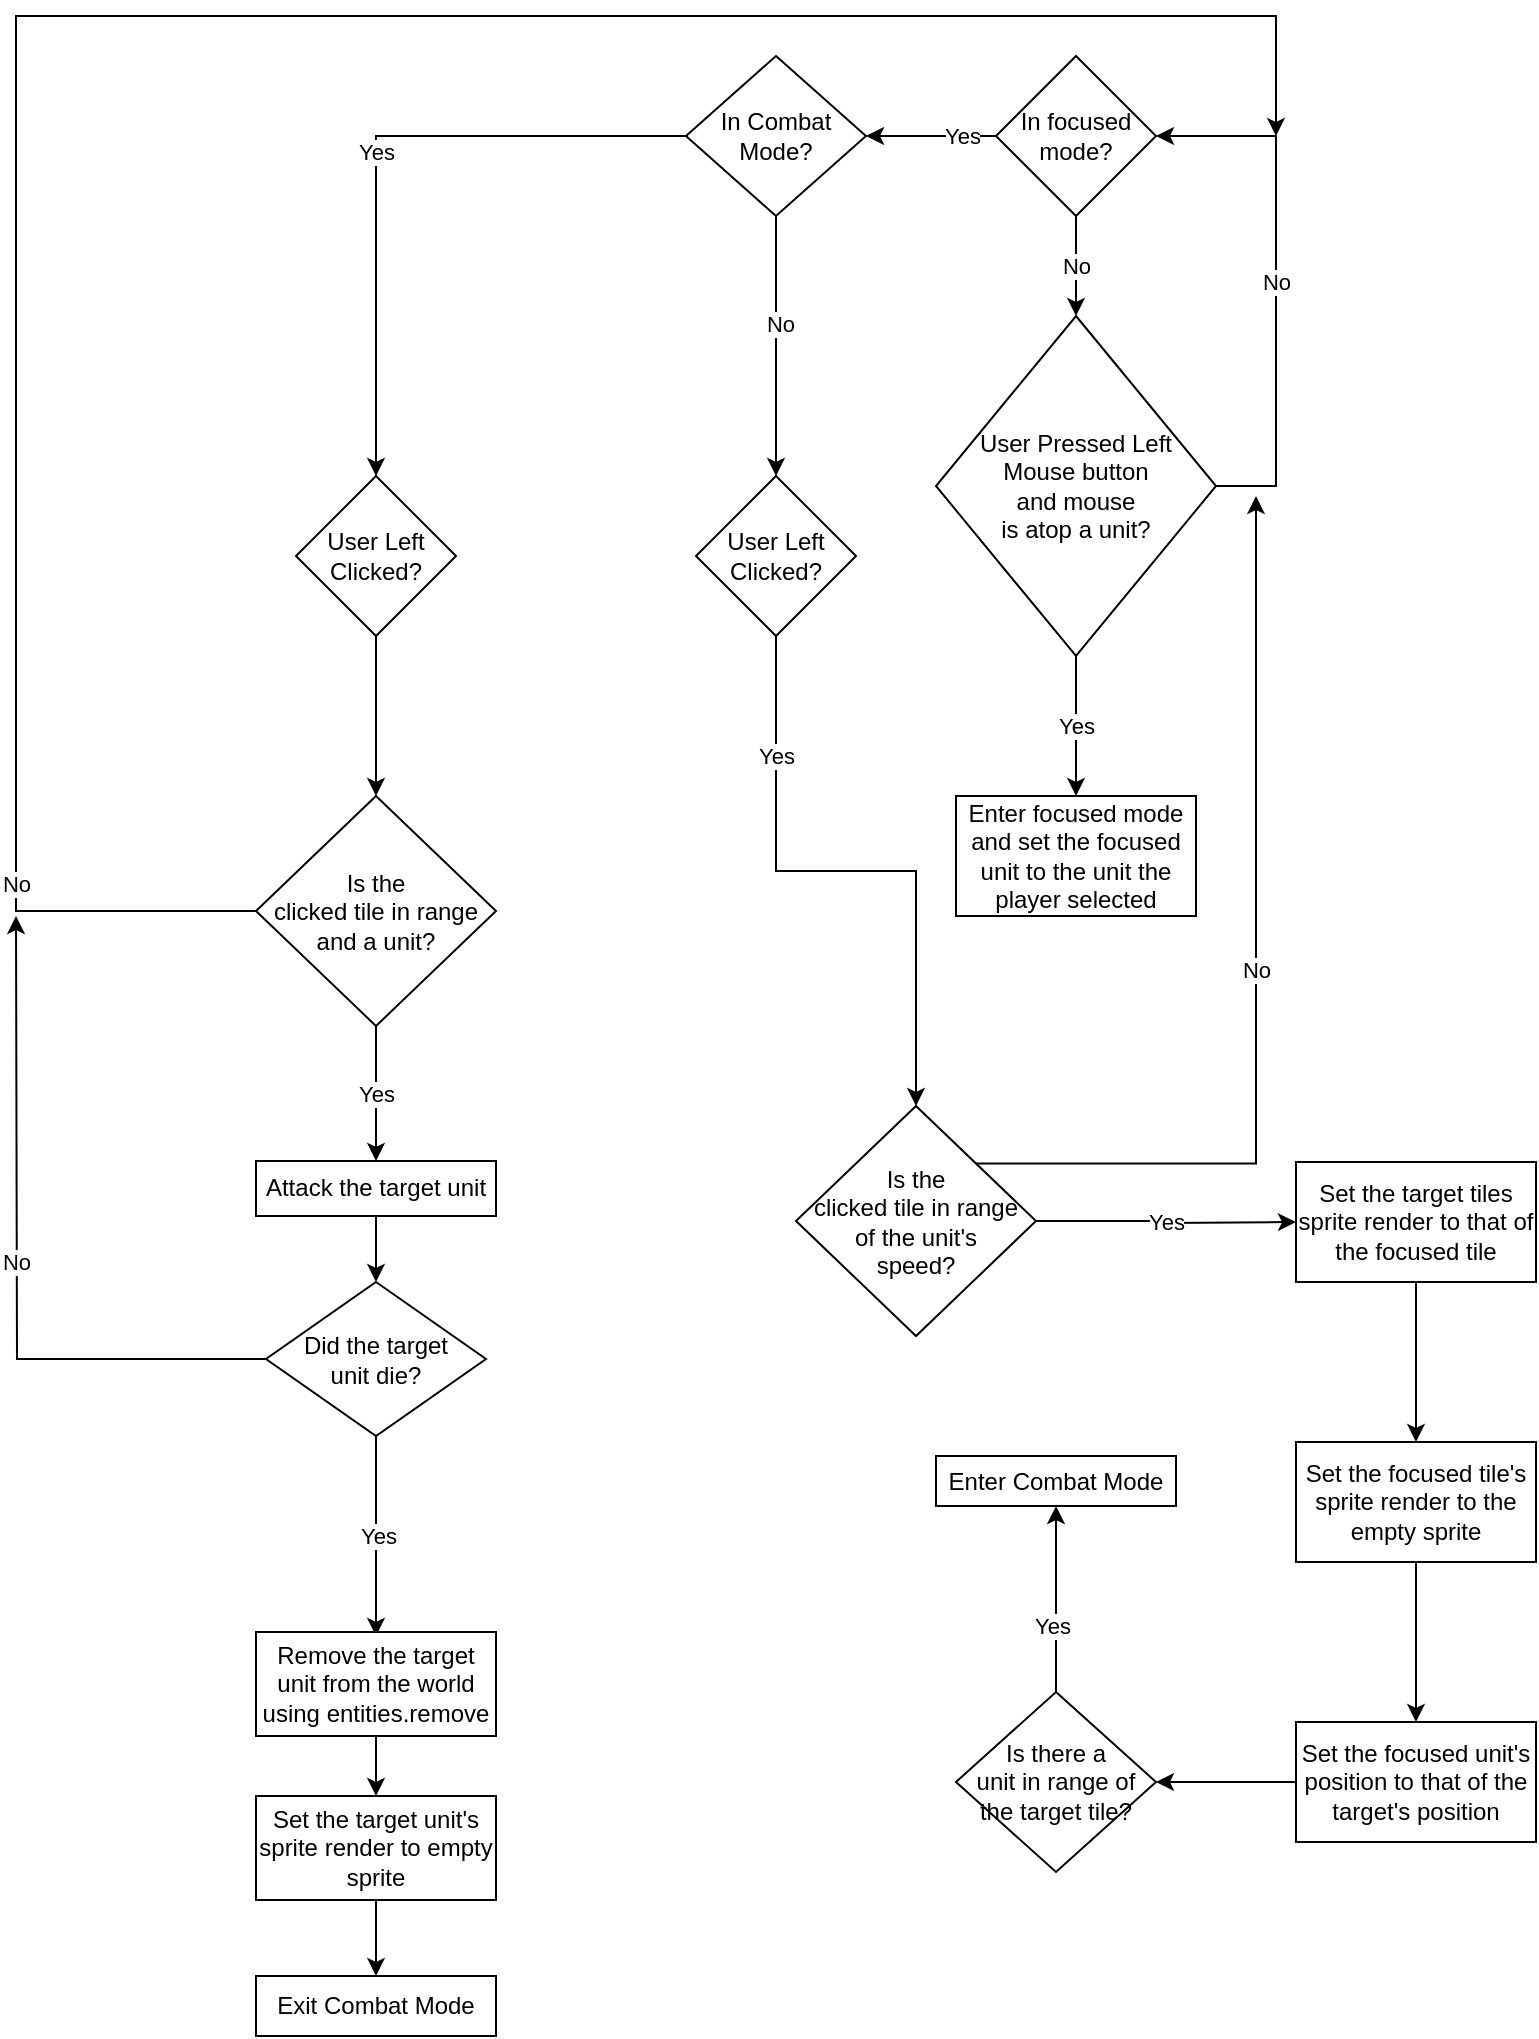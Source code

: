 <mxfile version="14.0.1" type="github">
  <diagram id="Zso8RzkM5MJyUw1dImm6" name="Page-1">
    <mxGraphModel dx="2887" dy="1132" grid="1" gridSize="10" guides="1" tooltips="1" connect="1" arrows="1" fold="1" page="1" pageScale="1" pageWidth="827" pageHeight="1169" math="0" shadow="0">
      <root>
        <mxCell id="0" />
        <mxCell id="1" parent="0" />
        <mxCell id="9S6WAhvdqpXKLR0BzJzC-5" value="Yes" style="edgeStyle=orthogonalEdgeStyle;rounded=0;orthogonalLoop=1;jettySize=auto;html=1;" parent="1" source="9S6WAhvdqpXKLR0BzJzC-1" target="9S6WAhvdqpXKLR0BzJzC-4" edge="1">
          <mxGeometry relative="1" as="geometry" />
        </mxCell>
        <mxCell id="9S6WAhvdqpXKLR0BzJzC-6" value="No" style="edgeStyle=orthogonalEdgeStyle;rounded=0;orthogonalLoop=1;jettySize=auto;html=1;entryX=1;entryY=0.5;entryDx=0;entryDy=0;" parent="1" source="9S6WAhvdqpXKLR0BzJzC-1" target="9S6WAhvdqpXKLR0BzJzC-2" edge="1">
          <mxGeometry relative="1" as="geometry">
            <mxPoint x="390" y="90" as="targetPoint" />
            <Array as="points">
              <mxPoint x="390" y="275" />
              <mxPoint x="390" y="100" />
            </Array>
          </mxGeometry>
        </mxCell>
        <mxCell id="9S6WAhvdqpXKLR0BzJzC-1" value="&lt;div&gt;User Pressed Left &lt;br&gt;&lt;/div&gt;&lt;div&gt;Mouse button &lt;br&gt;&lt;/div&gt;&lt;div&gt;and mouse &lt;br&gt;&lt;/div&gt;&lt;div&gt;is atop a unit?&lt;/div&gt;" style="rhombus;whiteSpace=wrap;html=1;" parent="1" vertex="1">
          <mxGeometry x="220" y="190" width="140" height="170" as="geometry" />
        </mxCell>
        <mxCell id="9S6WAhvdqpXKLR0BzJzC-3" value="No" style="edgeStyle=orthogonalEdgeStyle;rounded=0;orthogonalLoop=1;jettySize=auto;html=1;entryX=0.5;entryY=0;entryDx=0;entryDy=0;" parent="1" source="9S6WAhvdqpXKLR0BzJzC-2" target="9S6WAhvdqpXKLR0BzJzC-1" edge="1">
          <mxGeometry relative="1" as="geometry" />
        </mxCell>
        <mxCell id="9S6WAhvdqpXKLR0BzJzC-7" style="edgeStyle=orthogonalEdgeStyle;rounded=0;orthogonalLoop=1;jettySize=auto;html=1;" parent="1" source="9S6WAhvdqpXKLR0BzJzC-2" target="TE2sU6scPT0O_OmQSyd--4" edge="1">
          <mxGeometry relative="1" as="geometry">
            <mxPoint x="140" y="160" as="targetPoint" />
          </mxGeometry>
        </mxCell>
        <mxCell id="9S6WAhvdqpXKLR0BzJzC-9" value="Yes" style="edgeLabel;html=1;align=center;verticalAlign=middle;resizable=0;points=[];" parent="9S6WAhvdqpXKLR0BzJzC-7" vertex="1" connectable="0">
          <mxGeometry x="-0.305" relative="1" as="geometry">
            <mxPoint x="5" as="offset" />
          </mxGeometry>
        </mxCell>
        <mxCell id="9S6WAhvdqpXKLR0BzJzC-2" value="In focused mode?" style="rhombus;whiteSpace=wrap;html=1;" parent="1" vertex="1">
          <mxGeometry x="250" y="60" width="80" height="80" as="geometry" />
        </mxCell>
        <mxCell id="9S6WAhvdqpXKLR0BzJzC-4" value="Enter focused mode and set the focused unit to the unit the player selected" style="whiteSpace=wrap;html=1;" parent="1" vertex="1">
          <mxGeometry x="230" y="430" width="120" height="60" as="geometry" />
        </mxCell>
        <mxCell id="9S6WAhvdqpXKLR0BzJzC-10" value="Yes" style="edgeStyle=orthogonalEdgeStyle;rounded=0;orthogonalLoop=1;jettySize=auto;html=1;entryX=0.5;entryY=0;entryDx=0;entryDy=0;" parent="1" source="9S6WAhvdqpXKLR0BzJzC-8" edge="1" target="9S6WAhvdqpXKLR0BzJzC-13">
          <mxGeometry x="-0.607" relative="1" as="geometry">
            <mxPoint x="140" y="410" as="targetPoint" />
            <mxPoint as="offset" />
          </mxGeometry>
        </mxCell>
        <mxCell id="9S6WAhvdqpXKLR0BzJzC-8" value="User Left Clicked?" style="rhombus;whiteSpace=wrap;html=1;" parent="1" vertex="1">
          <mxGeometry x="100" y="270" width="80" height="80" as="geometry" />
        </mxCell>
        <mxCell id="TE2sU6scPT0O_OmQSyd--1" style="edgeStyle=orthogonalEdgeStyle;rounded=0;orthogonalLoop=1;jettySize=auto;html=1;exitX=0.5;exitY=0;exitDx=0;exitDy=0;entryX=0.5;entryY=1;entryDx=0;entryDy=0;" edge="1" parent="1" source="TE2sU6scPT0O_OmQSyd--7" target="TE2sU6scPT0O_OmQSyd--3">
          <mxGeometry relative="1" as="geometry">
            <mxPoint x="185" y="840" as="targetPoint" />
            <mxPoint x="315" y="840" as="sourcePoint" />
          </mxGeometry>
        </mxCell>
        <mxCell id="TE2sU6scPT0O_OmQSyd--2" value="Yes" style="edgeLabel;html=1;align=center;verticalAlign=middle;resizable=0;points=[];" vertex="1" connectable="0" parent="TE2sU6scPT0O_OmQSyd--1">
          <mxGeometry x="-0.292" y="2" relative="1" as="geometry">
            <mxPoint as="offset" />
          </mxGeometry>
        </mxCell>
        <mxCell id="9S6WAhvdqpXKLR0BzJzC-14" value="Yes" style="edgeStyle=orthogonalEdgeStyle;rounded=0;orthogonalLoop=1;jettySize=auto;html=1;" parent="1" source="9S6WAhvdqpXKLR0BzJzC-13" edge="1">
          <mxGeometry relative="1" as="geometry">
            <mxPoint x="400" y="643" as="targetPoint" />
          </mxGeometry>
        </mxCell>
        <mxCell id="TE2sU6scPT0O_OmQSyd--9" value="No" style="edgeStyle=orthogonalEdgeStyle;rounded=0;orthogonalLoop=1;jettySize=auto;html=1;exitX=1;exitY=0;exitDx=0;exitDy=0;" edge="1" parent="1" source="9S6WAhvdqpXKLR0BzJzC-13">
          <mxGeometry relative="1" as="geometry">
            <mxPoint x="380" y="280" as="targetPoint" />
            <Array as="points">
              <mxPoint x="380" y="614" />
              <mxPoint x="380" y="340" />
            </Array>
          </mxGeometry>
        </mxCell>
        <mxCell id="9S6WAhvdqpXKLR0BzJzC-13" value="&lt;div&gt;Is the &lt;br&gt;&lt;/div&gt;&lt;div&gt;clicked tile in range &lt;br&gt;&lt;/div&gt;&lt;div&gt;of the unit&#39;s &lt;br&gt;&lt;/div&gt;&lt;div&gt;speed?&lt;/div&gt;" style="rhombus;whiteSpace=wrap;html=1;" parent="1" vertex="1">
          <mxGeometry x="150" y="585" width="120" height="115" as="geometry" />
        </mxCell>
        <mxCell id="9S6WAhvdqpXKLR0BzJzC-17" value="" style="edgeStyle=orthogonalEdgeStyle;rounded=0;orthogonalLoop=1;jettySize=auto;html=1;" parent="1" source="9S6WAhvdqpXKLR0BzJzC-15" target="9S6WAhvdqpXKLR0BzJzC-16" edge="1">
          <mxGeometry relative="1" as="geometry" />
        </mxCell>
        <mxCell id="9S6WAhvdqpXKLR0BzJzC-15" value="Set the target tiles sprite render to that of the focused tile" style="rounded=0;whiteSpace=wrap;html=1;" parent="1" vertex="1">
          <mxGeometry x="400" y="613" width="120" height="60" as="geometry" />
        </mxCell>
        <mxCell id="9S6WAhvdqpXKLR0BzJzC-19" value="" style="edgeStyle=orthogonalEdgeStyle;rounded=0;orthogonalLoop=1;jettySize=auto;html=1;" parent="1" source="9S6WAhvdqpXKLR0BzJzC-16" target="9S6WAhvdqpXKLR0BzJzC-18" edge="1">
          <mxGeometry relative="1" as="geometry" />
        </mxCell>
        <mxCell id="9S6WAhvdqpXKLR0BzJzC-16" value="Set the focused tile&#39;s sprite render to the empty sprite" style="rounded=0;whiteSpace=wrap;html=1;" parent="1" vertex="1">
          <mxGeometry x="400" y="753" width="120" height="60" as="geometry" />
        </mxCell>
        <mxCell id="TE2sU6scPT0O_OmQSyd--8" style="edgeStyle=orthogonalEdgeStyle;rounded=0;orthogonalLoop=1;jettySize=auto;html=1;entryX=1;entryY=0.5;entryDx=0;entryDy=0;" edge="1" parent="1" source="9S6WAhvdqpXKLR0BzJzC-18" target="TE2sU6scPT0O_OmQSyd--7">
          <mxGeometry relative="1" as="geometry" />
        </mxCell>
        <mxCell id="9S6WAhvdqpXKLR0BzJzC-18" value="Set the focused unit&#39;s position to that of the target&#39;s position" style="rounded=0;whiteSpace=wrap;html=1;" parent="1" vertex="1">
          <mxGeometry x="400" y="893" width="120" height="60" as="geometry" />
        </mxCell>
        <mxCell id="TE2sU6scPT0O_OmQSyd--3" value="Enter Combat Mode" style="rounded=0;whiteSpace=wrap;html=1;" vertex="1" parent="1">
          <mxGeometry x="220" y="760" width="120" height="25" as="geometry" />
        </mxCell>
        <mxCell id="TE2sU6scPT0O_OmQSyd--5" style="edgeStyle=orthogonalEdgeStyle;rounded=0;orthogonalLoop=1;jettySize=auto;html=1;entryX=0.5;entryY=0;entryDx=0;entryDy=0;" edge="1" parent="1" source="TE2sU6scPT0O_OmQSyd--4" target="9S6WAhvdqpXKLR0BzJzC-8">
          <mxGeometry relative="1" as="geometry" />
        </mxCell>
        <mxCell id="TE2sU6scPT0O_OmQSyd--6" value="No" style="edgeLabel;html=1;align=center;verticalAlign=middle;resizable=0;points=[];" vertex="1" connectable="0" parent="TE2sU6scPT0O_OmQSyd--5">
          <mxGeometry x="-0.169" y="2" relative="1" as="geometry">
            <mxPoint as="offset" />
          </mxGeometry>
        </mxCell>
        <mxCell id="TE2sU6scPT0O_OmQSyd--10" value="Yes" style="edgeStyle=orthogonalEdgeStyle;rounded=0;orthogonalLoop=1;jettySize=auto;html=1;entryX=0.5;entryY=0;entryDx=0;entryDy=0;" edge="1" parent="1" source="TE2sU6scPT0O_OmQSyd--4" target="TE2sU6scPT0O_OmQSyd--11">
          <mxGeometry relative="1" as="geometry">
            <mxPoint x="-60" y="260" as="targetPoint" />
          </mxGeometry>
        </mxCell>
        <mxCell id="TE2sU6scPT0O_OmQSyd--4" value="In Combat Mode?" style="rhombus;whiteSpace=wrap;html=1;" vertex="1" parent="1">
          <mxGeometry x="95" y="60" width="90" height="80" as="geometry" />
        </mxCell>
        <mxCell id="TE2sU6scPT0O_OmQSyd--7" value="&lt;div&gt;Is there a &lt;br&gt;&lt;/div&gt;&lt;div&gt;unit in range of the target tile?&lt;br&gt;&lt;/div&gt;" style="rhombus;whiteSpace=wrap;html=1;" vertex="1" parent="1">
          <mxGeometry x="230" y="878" width="100" height="90" as="geometry" />
        </mxCell>
        <mxCell id="TE2sU6scPT0O_OmQSyd--12" style="edgeStyle=orthogonalEdgeStyle;rounded=0;orthogonalLoop=1;jettySize=auto;html=1;" edge="1" parent="1" source="TE2sU6scPT0O_OmQSyd--11">
          <mxGeometry relative="1" as="geometry">
            <mxPoint x="-60" y="430" as="targetPoint" />
          </mxGeometry>
        </mxCell>
        <mxCell id="TE2sU6scPT0O_OmQSyd--11" value="User Left Clicked?" style="rhombus;whiteSpace=wrap;html=1;" vertex="1" parent="1">
          <mxGeometry x="-100" y="270" width="80" height="80" as="geometry" />
        </mxCell>
        <mxCell id="TE2sU6scPT0O_OmQSyd--14" value="Yes" style="edgeStyle=orthogonalEdgeStyle;rounded=0;orthogonalLoop=1;jettySize=auto;html=1;" edge="1" parent="1" source="TE2sU6scPT0O_OmQSyd--13" target="TE2sU6scPT0O_OmQSyd--15">
          <mxGeometry relative="1" as="geometry">
            <mxPoint x="-60" y="620" as="targetPoint" />
          </mxGeometry>
        </mxCell>
        <mxCell id="TE2sU6scPT0O_OmQSyd--16" value="No" style="edgeStyle=orthogonalEdgeStyle;rounded=0;orthogonalLoop=1;jettySize=auto;html=1;" edge="1" parent="1" source="TE2sU6scPT0O_OmQSyd--13">
          <mxGeometry x="-0.788" relative="1" as="geometry">
            <mxPoint x="390" y="100" as="targetPoint" />
            <Array as="points">
              <mxPoint x="-240" y="488" />
              <mxPoint x="-240" y="40" />
            </Array>
            <mxPoint as="offset" />
          </mxGeometry>
        </mxCell>
        <mxCell id="TE2sU6scPT0O_OmQSyd--13" value="&lt;div&gt;Is the &lt;br&gt;&lt;/div&gt;&lt;div&gt;clicked tile in range &lt;br&gt;&lt;/div&gt;and a unit?" style="rhombus;whiteSpace=wrap;html=1;" vertex="1" parent="1">
          <mxGeometry x="-120" y="430" width="120" height="115" as="geometry" />
        </mxCell>
        <mxCell id="TE2sU6scPT0O_OmQSyd--17" style="edgeStyle=orthogonalEdgeStyle;rounded=0;orthogonalLoop=1;jettySize=auto;html=1;" edge="1" parent="1" source="TE2sU6scPT0O_OmQSyd--15" target="TE2sU6scPT0O_OmQSyd--18">
          <mxGeometry relative="1" as="geometry">
            <mxPoint x="-60" y="700" as="targetPoint" />
          </mxGeometry>
        </mxCell>
        <mxCell id="TE2sU6scPT0O_OmQSyd--15" value="Attack the target unit " style="rounded=0;whiteSpace=wrap;html=1;" vertex="1" parent="1">
          <mxGeometry x="-120" y="612.5" width="120" height="27.5" as="geometry" />
        </mxCell>
        <mxCell id="TE2sU6scPT0O_OmQSyd--19" value="Yes" style="edgeStyle=orthogonalEdgeStyle;rounded=0;orthogonalLoop=1;jettySize=auto;html=1;" edge="1" parent="1" source="TE2sU6scPT0O_OmQSyd--18">
          <mxGeometry relative="1" as="geometry">
            <mxPoint x="-60" y="850" as="targetPoint" />
          </mxGeometry>
        </mxCell>
        <mxCell id="TE2sU6scPT0O_OmQSyd--20" value="No" style="edgeStyle=orthogonalEdgeStyle;rounded=0;orthogonalLoop=1;jettySize=auto;html=1;exitX=0;exitY=0.5;exitDx=0;exitDy=0;" edge="1" parent="1" source="TE2sU6scPT0O_OmQSyd--18">
          <mxGeometry relative="1" as="geometry">
            <mxPoint x="-240" y="490" as="targetPoint" />
          </mxGeometry>
        </mxCell>
        <mxCell id="TE2sU6scPT0O_OmQSyd--18" value="&lt;div&gt;Did the target&lt;/div&gt;&lt;div&gt;unit die?&lt;/div&gt;" style="rhombus;whiteSpace=wrap;html=1;" vertex="1" parent="1">
          <mxGeometry x="-115" y="673" width="110" height="77" as="geometry" />
        </mxCell>
        <mxCell id="TE2sU6scPT0O_OmQSyd--21" value="Exit Combat Mode" style="rounded=0;whiteSpace=wrap;html=1;" vertex="1" parent="1">
          <mxGeometry x="-120" y="1020" width="120" height="30" as="geometry" />
        </mxCell>
        <mxCell id="TE2sU6scPT0O_OmQSyd--24" style="edgeStyle=orthogonalEdgeStyle;rounded=0;orthogonalLoop=1;jettySize=auto;html=1;entryX=0.5;entryY=0;entryDx=0;entryDy=0;" edge="1" parent="1" source="TE2sU6scPT0O_OmQSyd--22" target="TE2sU6scPT0O_OmQSyd--23">
          <mxGeometry relative="1" as="geometry" />
        </mxCell>
        <mxCell id="TE2sU6scPT0O_OmQSyd--22" value="Remove the target unit from the world using entities.remove" style="rounded=0;whiteSpace=wrap;html=1;" vertex="1" parent="1">
          <mxGeometry x="-120" y="848" width="120" height="52" as="geometry" />
        </mxCell>
        <mxCell id="TE2sU6scPT0O_OmQSyd--25" style="edgeStyle=orthogonalEdgeStyle;rounded=0;orthogonalLoop=1;jettySize=auto;html=1;entryX=0.5;entryY=0;entryDx=0;entryDy=0;" edge="1" parent="1" source="TE2sU6scPT0O_OmQSyd--23" target="TE2sU6scPT0O_OmQSyd--21">
          <mxGeometry relative="1" as="geometry" />
        </mxCell>
        <mxCell id="TE2sU6scPT0O_OmQSyd--23" value="Set the target unit&#39;s sprite render to empty sprite" style="rounded=0;whiteSpace=wrap;html=1;" vertex="1" parent="1">
          <mxGeometry x="-120" y="930" width="120" height="52" as="geometry" />
        </mxCell>
      </root>
    </mxGraphModel>
  </diagram>
</mxfile>
